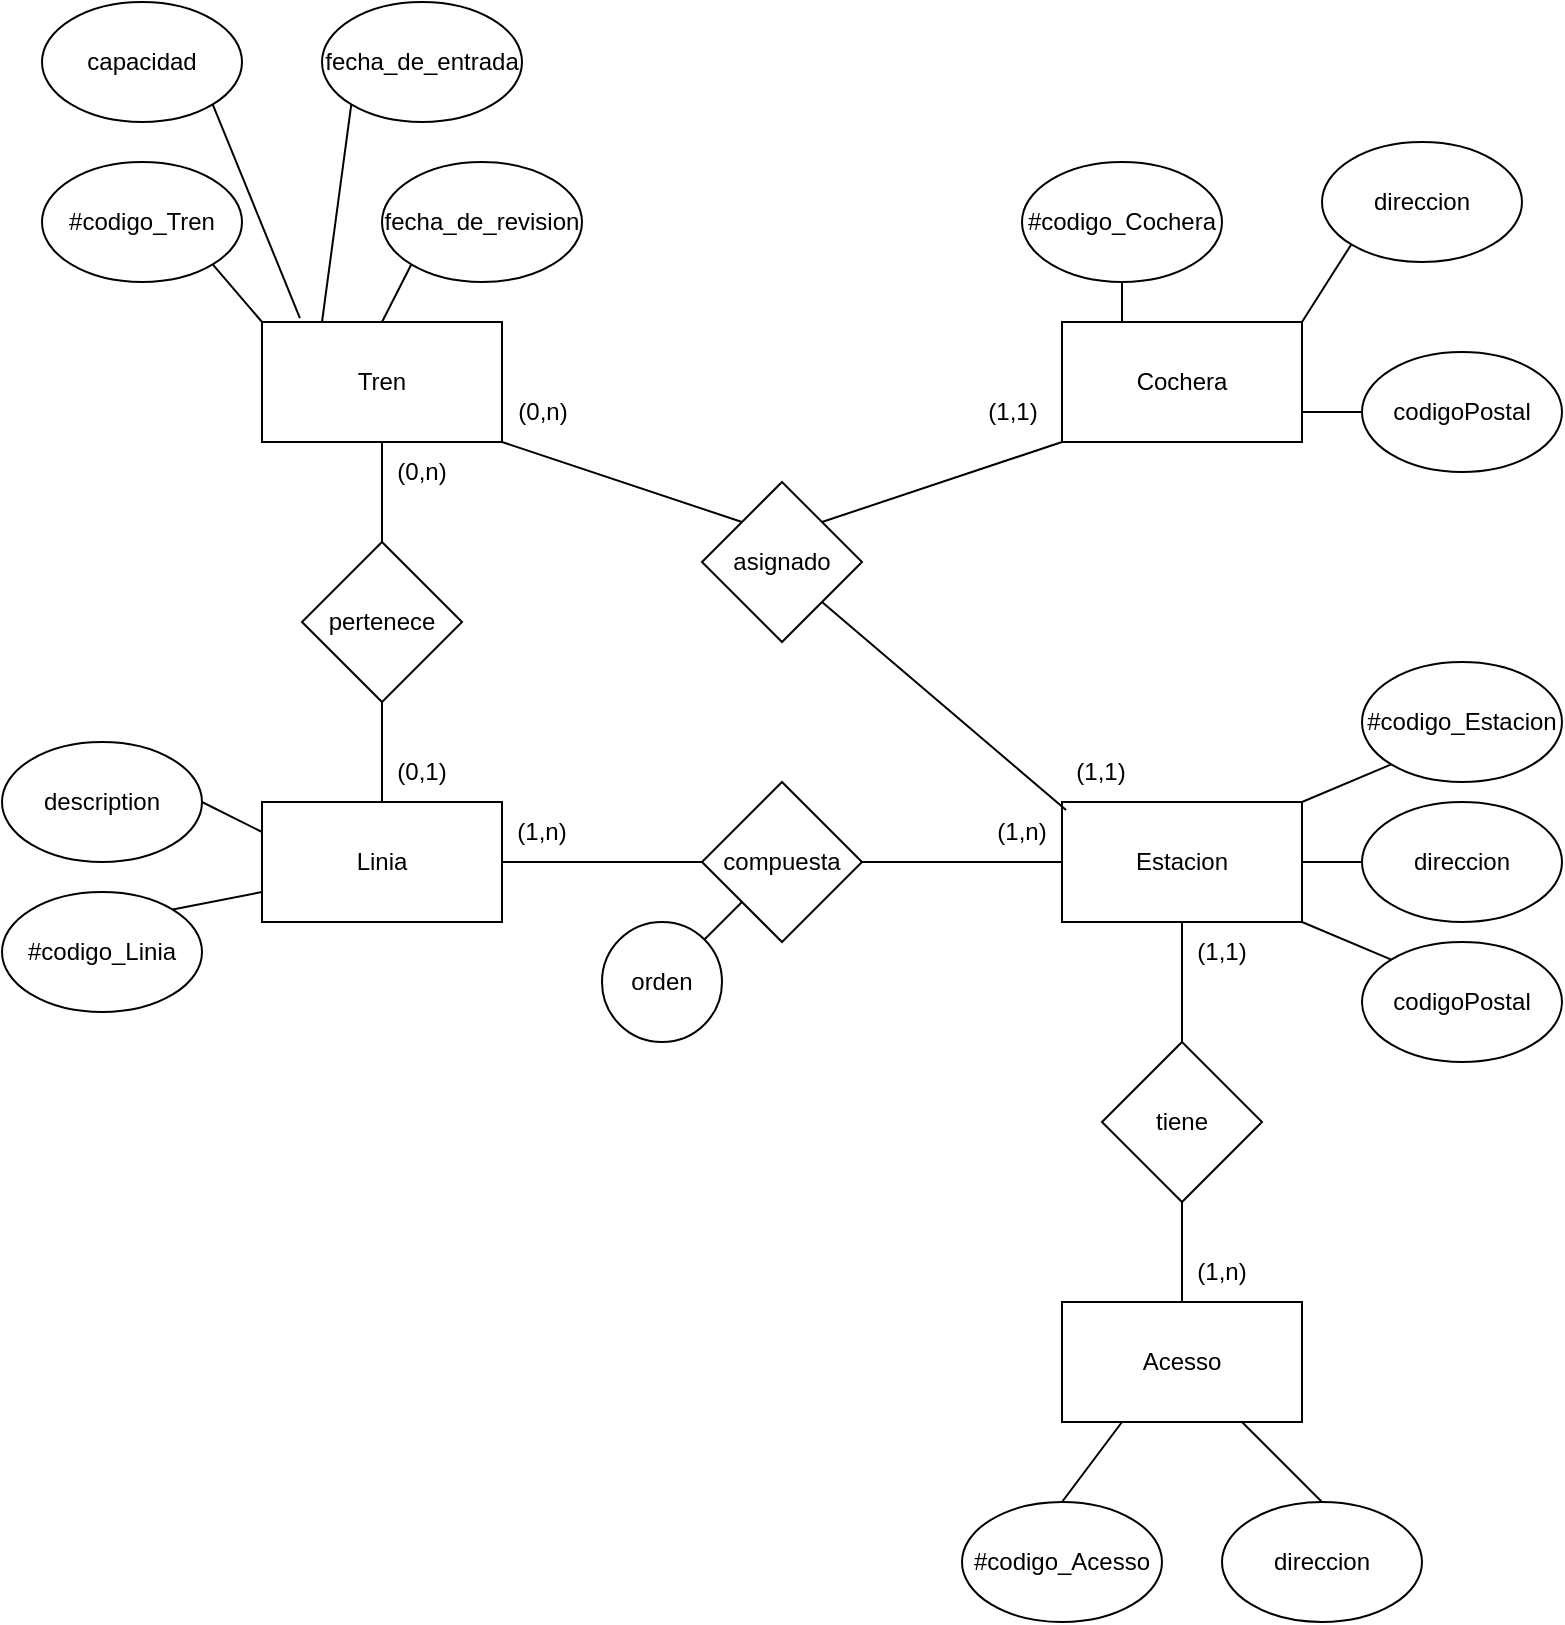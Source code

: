 <mxfile version="21.7.5" type="device">
  <diagram name="Страница — 1" id="TqZXy8hM3A-S-PktNE0j">
    <mxGraphModel dx="2501" dy="2005" grid="1" gridSize="10" guides="1" tooltips="1" connect="1" arrows="1" fold="1" page="1" pageScale="1" pageWidth="827" pageHeight="1169" math="0" shadow="0">
      <root>
        <mxCell id="0" />
        <mxCell id="1" parent="0" />
        <mxCell id="QMI02s3Y9x0r5266T1xY-1" value="Linia" style="rounded=0;whiteSpace=wrap;html=1;" parent="1" vertex="1">
          <mxGeometry x="20" y="230" width="120" height="60" as="geometry" />
        </mxCell>
        <mxCell id="QMI02s3Y9x0r5266T1xY-3" value="Estacion" style="rounded=0;whiteSpace=wrap;html=1;" parent="1" vertex="1">
          <mxGeometry x="420" y="230" width="120" height="60" as="geometry" />
        </mxCell>
        <mxCell id="QMI02s3Y9x0r5266T1xY-4" value="" style="endArrow=none;html=1;rounded=0;exitX=1;exitY=0.5;exitDx=0;exitDy=0;entryX=0;entryY=0.5;entryDx=0;entryDy=0;" parent="1" source="QMI02s3Y9x0r5266T1xY-2" target="QMI02s3Y9x0r5266T1xY-3" edge="1">
          <mxGeometry width="50" height="50" relative="1" as="geometry">
            <mxPoint x="390" y="310" as="sourcePoint" />
            <mxPoint x="440" y="260" as="targetPoint" />
          </mxGeometry>
        </mxCell>
        <mxCell id="QMI02s3Y9x0r5266T1xY-5" value="" style="endArrow=none;html=1;rounded=0;exitX=1;exitY=0.5;exitDx=0;exitDy=0;entryX=0;entryY=0.5;entryDx=0;entryDy=0;" parent="1" source="QMI02s3Y9x0r5266T1xY-1" target="QMI02s3Y9x0r5266T1xY-2" edge="1">
          <mxGeometry width="50" height="50" relative="1" as="geometry">
            <mxPoint x="140" y="260" as="sourcePoint" />
            <mxPoint x="420" y="260" as="targetPoint" />
          </mxGeometry>
        </mxCell>
        <mxCell id="QMI02s3Y9x0r5266T1xY-2" value="compuesta" style="rhombus;whiteSpace=wrap;html=1;" parent="1" vertex="1">
          <mxGeometry x="240" y="220" width="80" height="80" as="geometry" />
        </mxCell>
        <mxCell id="QMI02s3Y9x0r5266T1xY-6" value="(1,n)" style="text;html=1;align=center;verticalAlign=middle;whiteSpace=wrap;rounded=0;" parent="1" vertex="1">
          <mxGeometry x="130" y="230" width="60" height="30" as="geometry" />
        </mxCell>
        <mxCell id="QMI02s3Y9x0r5266T1xY-7" value="(1,n)" style="text;html=1;align=center;verticalAlign=middle;whiteSpace=wrap;rounded=0;" parent="1" vertex="1">
          <mxGeometry x="370" y="230" width="60" height="30" as="geometry" />
        </mxCell>
        <mxCell id="QMI02s3Y9x0r5266T1xY-9" value="Acesso" style="rounded=0;whiteSpace=wrap;html=1;" parent="1" vertex="1">
          <mxGeometry x="420" y="480" width="120" height="60" as="geometry" />
        </mxCell>
        <mxCell id="QMI02s3Y9x0r5266T1xY-10" value="" style="endArrow=none;html=1;rounded=0;entryX=0.5;entryY=1;entryDx=0;entryDy=0;exitX=0.5;exitY=0;exitDx=0;exitDy=0;" parent="1" source="QMI02s3Y9x0r5266T1xY-8" target="QMI02s3Y9x0r5266T1xY-3" edge="1">
          <mxGeometry width="50" height="50" relative="1" as="geometry">
            <mxPoint x="390" y="360" as="sourcePoint" />
            <mxPoint x="440" y="310" as="targetPoint" />
          </mxGeometry>
        </mxCell>
        <mxCell id="QMI02s3Y9x0r5266T1xY-11" value="" style="endArrow=none;html=1;rounded=0;entryX=0.5;entryY=1;entryDx=0;entryDy=0;exitX=0.5;exitY=0;exitDx=0;exitDy=0;" parent="1" source="QMI02s3Y9x0r5266T1xY-9" target="QMI02s3Y9x0r5266T1xY-8" edge="1">
          <mxGeometry width="50" height="50" relative="1" as="geometry">
            <mxPoint x="480" y="480" as="sourcePoint" />
            <mxPoint x="480" y="290" as="targetPoint" />
          </mxGeometry>
        </mxCell>
        <mxCell id="QMI02s3Y9x0r5266T1xY-8" value="tiene" style="rhombus;whiteSpace=wrap;html=1;" parent="1" vertex="1">
          <mxGeometry x="440" y="350" width="80" height="80" as="geometry" />
        </mxCell>
        <mxCell id="QMI02s3Y9x0r5266T1xY-12" value="(1,1)" style="text;html=1;align=center;verticalAlign=middle;whiteSpace=wrap;rounded=0;" parent="1" vertex="1">
          <mxGeometry x="470" y="290" width="60" height="30" as="geometry" />
        </mxCell>
        <mxCell id="QMI02s3Y9x0r5266T1xY-13" value="(1,n)" style="text;html=1;align=center;verticalAlign=middle;whiteSpace=wrap;rounded=0;" parent="1" vertex="1">
          <mxGeometry x="470" y="450" width="60" height="30" as="geometry" />
        </mxCell>
        <mxCell id="QMI02s3Y9x0r5266T1xY-15" value="Tren" style="rounded=0;whiteSpace=wrap;html=1;" parent="1" vertex="1">
          <mxGeometry x="20" y="-10" width="120" height="60" as="geometry" />
        </mxCell>
        <mxCell id="QMI02s3Y9x0r5266T1xY-16" value="" style="endArrow=none;html=1;rounded=0;entryX=0.5;entryY=1;entryDx=0;entryDy=0;exitX=0.5;exitY=0;exitDx=0;exitDy=0;" parent="1" source="QMI02s3Y9x0r5266T1xY-14" target="QMI02s3Y9x0r5266T1xY-15" edge="1">
          <mxGeometry width="50" height="50" relative="1" as="geometry">
            <mxPoint x="390" y="220" as="sourcePoint" />
            <mxPoint x="440" y="170" as="targetPoint" />
          </mxGeometry>
        </mxCell>
        <mxCell id="QMI02s3Y9x0r5266T1xY-17" value="" style="endArrow=none;html=1;rounded=0;entryX=0.5;entryY=1;entryDx=0;entryDy=0;exitX=0.5;exitY=0;exitDx=0;exitDy=0;" parent="1" source="QMI02s3Y9x0r5266T1xY-1" target="QMI02s3Y9x0r5266T1xY-14" edge="1">
          <mxGeometry width="50" height="50" relative="1" as="geometry">
            <mxPoint x="80" y="230" as="sourcePoint" />
            <mxPoint x="80" y="50" as="targetPoint" />
          </mxGeometry>
        </mxCell>
        <mxCell id="QMI02s3Y9x0r5266T1xY-14" value="pertenece" style="rhombus;whiteSpace=wrap;html=1;" parent="1" vertex="1">
          <mxGeometry x="40" y="100" width="80" height="80" as="geometry" />
        </mxCell>
        <mxCell id="QMI02s3Y9x0r5266T1xY-18" value="(0,n)" style="text;html=1;align=center;verticalAlign=middle;whiteSpace=wrap;rounded=0;" parent="1" vertex="1">
          <mxGeometry x="70" y="50" width="60" height="30" as="geometry" />
        </mxCell>
        <mxCell id="QMI02s3Y9x0r5266T1xY-19" value="(0,1)" style="text;html=1;align=center;verticalAlign=middle;whiteSpace=wrap;rounded=0;" parent="1" vertex="1">
          <mxGeometry x="70" y="200" width="60" height="30" as="geometry" />
        </mxCell>
        <mxCell id="QMI02s3Y9x0r5266T1xY-20" value="Cochera" style="rounded=0;whiteSpace=wrap;html=1;" parent="1" vertex="1">
          <mxGeometry x="420" y="-10" width="120" height="60" as="geometry" />
        </mxCell>
        <mxCell id="QMI02s3Y9x0r5266T1xY-21" value="asignado" style="rhombus;whiteSpace=wrap;html=1;" parent="1" vertex="1">
          <mxGeometry x="240" y="70" width="80" height="80" as="geometry" />
        </mxCell>
        <mxCell id="QMI02s3Y9x0r5266T1xY-22" value="" style="endArrow=none;html=1;rounded=0;exitX=1;exitY=1;exitDx=0;exitDy=0;entryX=0;entryY=0;entryDx=0;entryDy=0;" parent="1" source="QMI02s3Y9x0r5266T1xY-15" target="QMI02s3Y9x0r5266T1xY-21" edge="1">
          <mxGeometry width="50" height="50" relative="1" as="geometry">
            <mxPoint x="390" y="220" as="sourcePoint" />
            <mxPoint x="440" y="170" as="targetPoint" />
          </mxGeometry>
        </mxCell>
        <mxCell id="QMI02s3Y9x0r5266T1xY-23" value="" style="endArrow=none;html=1;rounded=0;exitX=0.867;exitY=0.133;exitDx=0;exitDy=0;exitPerimeter=0;entryX=1;entryY=1;entryDx=0;entryDy=0;" parent="1" source="QMI02s3Y9x0r5266T1xY-7" target="QMI02s3Y9x0r5266T1xY-21" edge="1">
          <mxGeometry width="50" height="50" relative="1" as="geometry">
            <mxPoint x="390" y="220" as="sourcePoint" />
            <mxPoint x="440" y="170" as="targetPoint" />
          </mxGeometry>
        </mxCell>
        <mxCell id="QMI02s3Y9x0r5266T1xY-24" value="" style="endArrow=none;html=1;rounded=0;entryX=0;entryY=1;entryDx=0;entryDy=0;exitX=1;exitY=0;exitDx=0;exitDy=0;" parent="1" source="QMI02s3Y9x0r5266T1xY-21" target="QMI02s3Y9x0r5266T1xY-20" edge="1">
          <mxGeometry width="50" height="50" relative="1" as="geometry">
            <mxPoint x="390" y="220" as="sourcePoint" />
            <mxPoint x="440" y="170" as="targetPoint" />
          </mxGeometry>
        </mxCell>
        <mxCell id="QMI02s3Y9x0r5266T1xY-26" value="(0,n)" style="text;html=1;align=center;verticalAlign=middle;resizable=0;points=[];autosize=1;strokeColor=none;fillColor=none;" parent="1" vertex="1">
          <mxGeometry x="135" y="20" width="50" height="30" as="geometry" />
        </mxCell>
        <mxCell id="QMI02s3Y9x0r5266T1xY-27" value="(1,1)" style="text;html=1;align=center;verticalAlign=middle;resizable=0;points=[];autosize=1;strokeColor=none;fillColor=none;" parent="1" vertex="1">
          <mxGeometry x="370" y="20" width="50" height="30" as="geometry" />
        </mxCell>
        <mxCell id="QMI02s3Y9x0r5266T1xY-28" value="(1,1)" style="text;html=1;align=center;verticalAlign=middle;resizable=0;points=[];autosize=1;strokeColor=none;fillColor=none;rotation=0;" parent="1" vertex="1">
          <mxGeometry x="414" y="200" width="50" height="30" as="geometry" />
        </mxCell>
        <mxCell id="QMI02s3Y9x0r5266T1xY-35" value="#codigo_Linia" style="ellipse;whiteSpace=wrap;html=1;" parent="1" vertex="1">
          <mxGeometry x="-110" y="275" width="100" height="60" as="geometry" />
        </mxCell>
        <mxCell id="QMI02s3Y9x0r5266T1xY-36" value="description" style="ellipse;whiteSpace=wrap;html=1;" parent="1" vertex="1">
          <mxGeometry x="-110" y="200" width="100" height="60" as="geometry" />
        </mxCell>
        <mxCell id="QMI02s3Y9x0r5266T1xY-37" value="" style="endArrow=none;html=1;rounded=0;exitX=0;exitY=0.75;exitDx=0;exitDy=0;entryX=1;entryY=0;entryDx=0;entryDy=0;" parent="1" source="QMI02s3Y9x0r5266T1xY-1" target="QMI02s3Y9x0r5266T1xY-35" edge="1">
          <mxGeometry width="50" height="50" relative="1" as="geometry">
            <mxPoint x="390" y="250" as="sourcePoint" />
            <mxPoint x="440" y="200" as="targetPoint" />
          </mxGeometry>
        </mxCell>
        <mxCell id="QMI02s3Y9x0r5266T1xY-38" value="" style="endArrow=none;html=1;rounded=0;exitX=0;exitY=0.25;exitDx=0;exitDy=0;entryX=1;entryY=0.5;entryDx=0;entryDy=0;" parent="1" source="QMI02s3Y9x0r5266T1xY-1" target="QMI02s3Y9x0r5266T1xY-36" edge="1">
          <mxGeometry width="50" height="50" relative="1" as="geometry">
            <mxPoint x="390" y="250" as="sourcePoint" />
            <mxPoint x="440" y="200" as="targetPoint" />
          </mxGeometry>
        </mxCell>
        <mxCell id="QMI02s3Y9x0r5266T1xY-39" value="orden" style="ellipse;whiteSpace=wrap;html=1;aspect=fixed;" parent="1" vertex="1">
          <mxGeometry x="190" y="290" width="60" height="60" as="geometry" />
        </mxCell>
        <mxCell id="QMI02s3Y9x0r5266T1xY-40" value="" style="endArrow=none;html=1;rounded=0;exitX=0;exitY=1;exitDx=0;exitDy=0;entryX=1;entryY=0;entryDx=0;entryDy=0;" parent="1" source="QMI02s3Y9x0r5266T1xY-2" target="QMI02s3Y9x0r5266T1xY-39" edge="1">
          <mxGeometry width="50" height="50" relative="1" as="geometry">
            <mxPoint x="260" y="281" as="sourcePoint" />
            <mxPoint x="215" y="290" as="targetPoint" />
          </mxGeometry>
        </mxCell>
        <mxCell id="QMI02s3Y9x0r5266T1xY-41" value="#codigo_Estacion" style="ellipse;whiteSpace=wrap;html=1;" parent="1" vertex="1">
          <mxGeometry x="570" y="160" width="100" height="60" as="geometry" />
        </mxCell>
        <mxCell id="QMI02s3Y9x0r5266T1xY-42" value="direccion" style="ellipse;whiteSpace=wrap;html=1;" parent="1" vertex="1">
          <mxGeometry x="570" y="230" width="100" height="60" as="geometry" />
        </mxCell>
        <mxCell id="QMI02s3Y9x0r5266T1xY-43" value="codigoPostal" style="ellipse;whiteSpace=wrap;html=1;" parent="1" vertex="1">
          <mxGeometry x="570" y="300" width="100" height="60" as="geometry" />
        </mxCell>
        <mxCell id="QMI02s3Y9x0r5266T1xY-44" value="" style="endArrow=none;html=1;rounded=0;exitX=1;exitY=0;exitDx=0;exitDy=0;entryX=0;entryY=1;entryDx=0;entryDy=0;" parent="1" source="QMI02s3Y9x0r5266T1xY-3" target="QMI02s3Y9x0r5266T1xY-41" edge="1">
          <mxGeometry width="50" height="50" relative="1" as="geometry">
            <mxPoint x="390" y="270" as="sourcePoint" />
            <mxPoint x="440" y="220" as="targetPoint" />
          </mxGeometry>
        </mxCell>
        <mxCell id="QMI02s3Y9x0r5266T1xY-45" value="" style="endArrow=none;html=1;rounded=0;exitX=1;exitY=1;exitDx=0;exitDy=0;entryX=0;entryY=0;entryDx=0;entryDy=0;" parent="1" source="QMI02s3Y9x0r5266T1xY-3" target="QMI02s3Y9x0r5266T1xY-43" edge="1">
          <mxGeometry width="50" height="50" relative="1" as="geometry">
            <mxPoint x="525" y="335" as="sourcePoint" />
            <mxPoint x="570" y="316" as="targetPoint" />
          </mxGeometry>
        </mxCell>
        <mxCell id="QMI02s3Y9x0r5266T1xY-46" value="" style="endArrow=none;html=1;rounded=0;exitX=1;exitY=0.5;exitDx=0;exitDy=0;entryX=0;entryY=0.5;entryDx=0;entryDy=0;" parent="1" source="QMI02s3Y9x0r5266T1xY-3" target="QMI02s3Y9x0r5266T1xY-42" edge="1">
          <mxGeometry width="50" height="50" relative="1" as="geometry">
            <mxPoint x="560" y="250" as="sourcePoint" />
            <mxPoint x="605" y="231" as="targetPoint" />
          </mxGeometry>
        </mxCell>
        <mxCell id="QMI02s3Y9x0r5266T1xY-47" value="#codigo_Acesso" style="ellipse;whiteSpace=wrap;html=1;" parent="1" vertex="1">
          <mxGeometry x="370" y="580" width="100" height="60" as="geometry" />
        </mxCell>
        <mxCell id="QMI02s3Y9x0r5266T1xY-48" value="direccion" style="ellipse;whiteSpace=wrap;html=1;" parent="1" vertex="1">
          <mxGeometry x="500" y="580" width="100" height="60" as="geometry" />
        </mxCell>
        <mxCell id="QMI02s3Y9x0r5266T1xY-49" value="" style="endArrow=none;html=1;rounded=0;entryX=0.25;entryY=1;entryDx=0;entryDy=0;exitX=0.5;exitY=0;exitDx=0;exitDy=0;" parent="1" source="QMI02s3Y9x0r5266T1xY-47" target="QMI02s3Y9x0r5266T1xY-9" edge="1">
          <mxGeometry width="50" height="50" relative="1" as="geometry">
            <mxPoint x="390" y="430" as="sourcePoint" />
            <mxPoint x="440" y="380" as="targetPoint" />
          </mxGeometry>
        </mxCell>
        <mxCell id="QMI02s3Y9x0r5266T1xY-50" value="" style="endArrow=none;html=1;rounded=0;exitX=0.5;exitY=0;exitDx=0;exitDy=0;entryX=0.75;entryY=1;entryDx=0;entryDy=0;" parent="1" source="QMI02s3Y9x0r5266T1xY-48" target="QMI02s3Y9x0r5266T1xY-9" edge="1">
          <mxGeometry width="50" height="50" relative="1" as="geometry">
            <mxPoint x="390" y="430" as="sourcePoint" />
            <mxPoint x="440" y="380" as="targetPoint" />
          </mxGeometry>
        </mxCell>
        <mxCell id="QMI02s3Y9x0r5266T1xY-51" value="fecha_de_entrada" style="ellipse;whiteSpace=wrap;html=1;" parent="1" vertex="1">
          <mxGeometry x="50" y="-170" width="100" height="60" as="geometry" />
        </mxCell>
        <mxCell id="QMI02s3Y9x0r5266T1xY-52" value="capacidad" style="ellipse;whiteSpace=wrap;html=1;" parent="1" vertex="1">
          <mxGeometry x="-90" y="-170" width="100" height="60" as="geometry" />
        </mxCell>
        <mxCell id="QMI02s3Y9x0r5266T1xY-53" value="#codigo_Tren" style="ellipse;whiteSpace=wrap;html=1;" parent="1" vertex="1">
          <mxGeometry x="-90" y="-90" width="100" height="60" as="geometry" />
        </mxCell>
        <mxCell id="QMI02s3Y9x0r5266T1xY-54" value="fecha_de_revision" style="ellipse;whiteSpace=wrap;html=1;" parent="1" vertex="1">
          <mxGeometry x="80" y="-90" width="100" height="60" as="geometry" />
        </mxCell>
        <mxCell id="QMI02s3Y9x0r5266T1xY-55" value="" style="endArrow=none;html=1;rounded=0;exitX=0;exitY=0;exitDx=0;exitDy=0;entryX=1;entryY=1;entryDx=0;entryDy=0;" parent="1" source="QMI02s3Y9x0r5266T1xY-15" target="QMI02s3Y9x0r5266T1xY-53" edge="1">
          <mxGeometry width="50" height="50" relative="1" as="geometry">
            <mxPoint x="390" y="-40" as="sourcePoint" />
            <mxPoint x="440" y="-90" as="targetPoint" />
          </mxGeometry>
        </mxCell>
        <mxCell id="QMI02s3Y9x0r5266T1xY-56" value="" style="endArrow=none;html=1;rounded=0;exitX=0.158;exitY=-0.033;exitDx=0;exitDy=0;entryX=1;entryY=1;entryDx=0;entryDy=0;exitPerimeter=0;" parent="1" source="QMI02s3Y9x0r5266T1xY-15" target="QMI02s3Y9x0r5266T1xY-52" edge="1">
          <mxGeometry width="50" height="50" relative="1" as="geometry">
            <mxPoint x="390" y="-40" as="sourcePoint" />
            <mxPoint x="440" y="-90" as="targetPoint" />
          </mxGeometry>
        </mxCell>
        <mxCell id="QMI02s3Y9x0r5266T1xY-57" value="" style="endArrow=none;html=1;rounded=0;exitX=0.25;exitY=0;exitDx=0;exitDy=0;entryX=0;entryY=1;entryDx=0;entryDy=0;" parent="1" source="QMI02s3Y9x0r5266T1xY-15" target="QMI02s3Y9x0r5266T1xY-51" edge="1">
          <mxGeometry width="50" height="50" relative="1" as="geometry">
            <mxPoint x="390" y="-40" as="sourcePoint" />
            <mxPoint x="440" y="-90" as="targetPoint" />
          </mxGeometry>
        </mxCell>
        <mxCell id="QMI02s3Y9x0r5266T1xY-58" value="" style="endArrow=none;html=1;rounded=0;exitX=0.5;exitY=0;exitDx=0;exitDy=0;entryX=0;entryY=1;entryDx=0;entryDy=0;" parent="1" source="QMI02s3Y9x0r5266T1xY-15" target="QMI02s3Y9x0r5266T1xY-54" edge="1">
          <mxGeometry width="50" height="50" relative="1" as="geometry">
            <mxPoint x="390" y="-40" as="sourcePoint" />
            <mxPoint x="440" y="-90" as="targetPoint" />
          </mxGeometry>
        </mxCell>
        <mxCell id="QMI02s3Y9x0r5266T1xY-59" value="#codigo_Cochera" style="ellipse;whiteSpace=wrap;html=1;" parent="1" vertex="1">
          <mxGeometry x="400" y="-90" width="100" height="60" as="geometry" />
        </mxCell>
        <mxCell id="QMI02s3Y9x0r5266T1xY-61" value="direccion" style="ellipse;whiteSpace=wrap;html=1;" parent="1" vertex="1">
          <mxGeometry x="550" y="-100" width="100" height="60" as="geometry" />
        </mxCell>
        <mxCell id="QMI02s3Y9x0r5266T1xY-64" value="codigoPostal" style="ellipse;whiteSpace=wrap;html=1;" parent="1" vertex="1">
          <mxGeometry x="570" y="5" width="100" height="60" as="geometry" />
        </mxCell>
        <mxCell id="QMI02s3Y9x0r5266T1xY-65" value="" style="endArrow=none;html=1;rounded=0;exitX=0.25;exitY=0;exitDx=0;exitDy=0;entryX=0.5;entryY=1;entryDx=0;entryDy=0;" parent="1" source="QMI02s3Y9x0r5266T1xY-20" target="QMI02s3Y9x0r5266T1xY-59" edge="1">
          <mxGeometry width="50" height="50" relative="1" as="geometry">
            <mxPoint x="360" y="50" as="sourcePoint" />
            <mxPoint x="410" as="targetPoint" />
          </mxGeometry>
        </mxCell>
        <mxCell id="QMI02s3Y9x0r5266T1xY-66" value="" style="endArrow=none;html=1;rounded=0;exitX=1;exitY=0;exitDx=0;exitDy=0;entryX=0;entryY=1;entryDx=0;entryDy=0;" parent="1" source="QMI02s3Y9x0r5266T1xY-20" target="QMI02s3Y9x0r5266T1xY-61" edge="1">
          <mxGeometry width="50" height="50" relative="1" as="geometry">
            <mxPoint x="360" y="50" as="sourcePoint" />
            <mxPoint x="410" as="targetPoint" />
          </mxGeometry>
        </mxCell>
        <mxCell id="QMI02s3Y9x0r5266T1xY-67" value="" style="endArrow=none;html=1;rounded=0;exitX=1;exitY=0.75;exitDx=0;exitDy=0;entryX=0;entryY=0.5;entryDx=0;entryDy=0;" parent="1" source="QMI02s3Y9x0r5266T1xY-20" target="QMI02s3Y9x0r5266T1xY-64" edge="1">
          <mxGeometry width="50" height="50" relative="1" as="geometry">
            <mxPoint x="360" y="50" as="sourcePoint" />
            <mxPoint x="410" as="targetPoint" />
          </mxGeometry>
        </mxCell>
      </root>
    </mxGraphModel>
  </diagram>
</mxfile>
